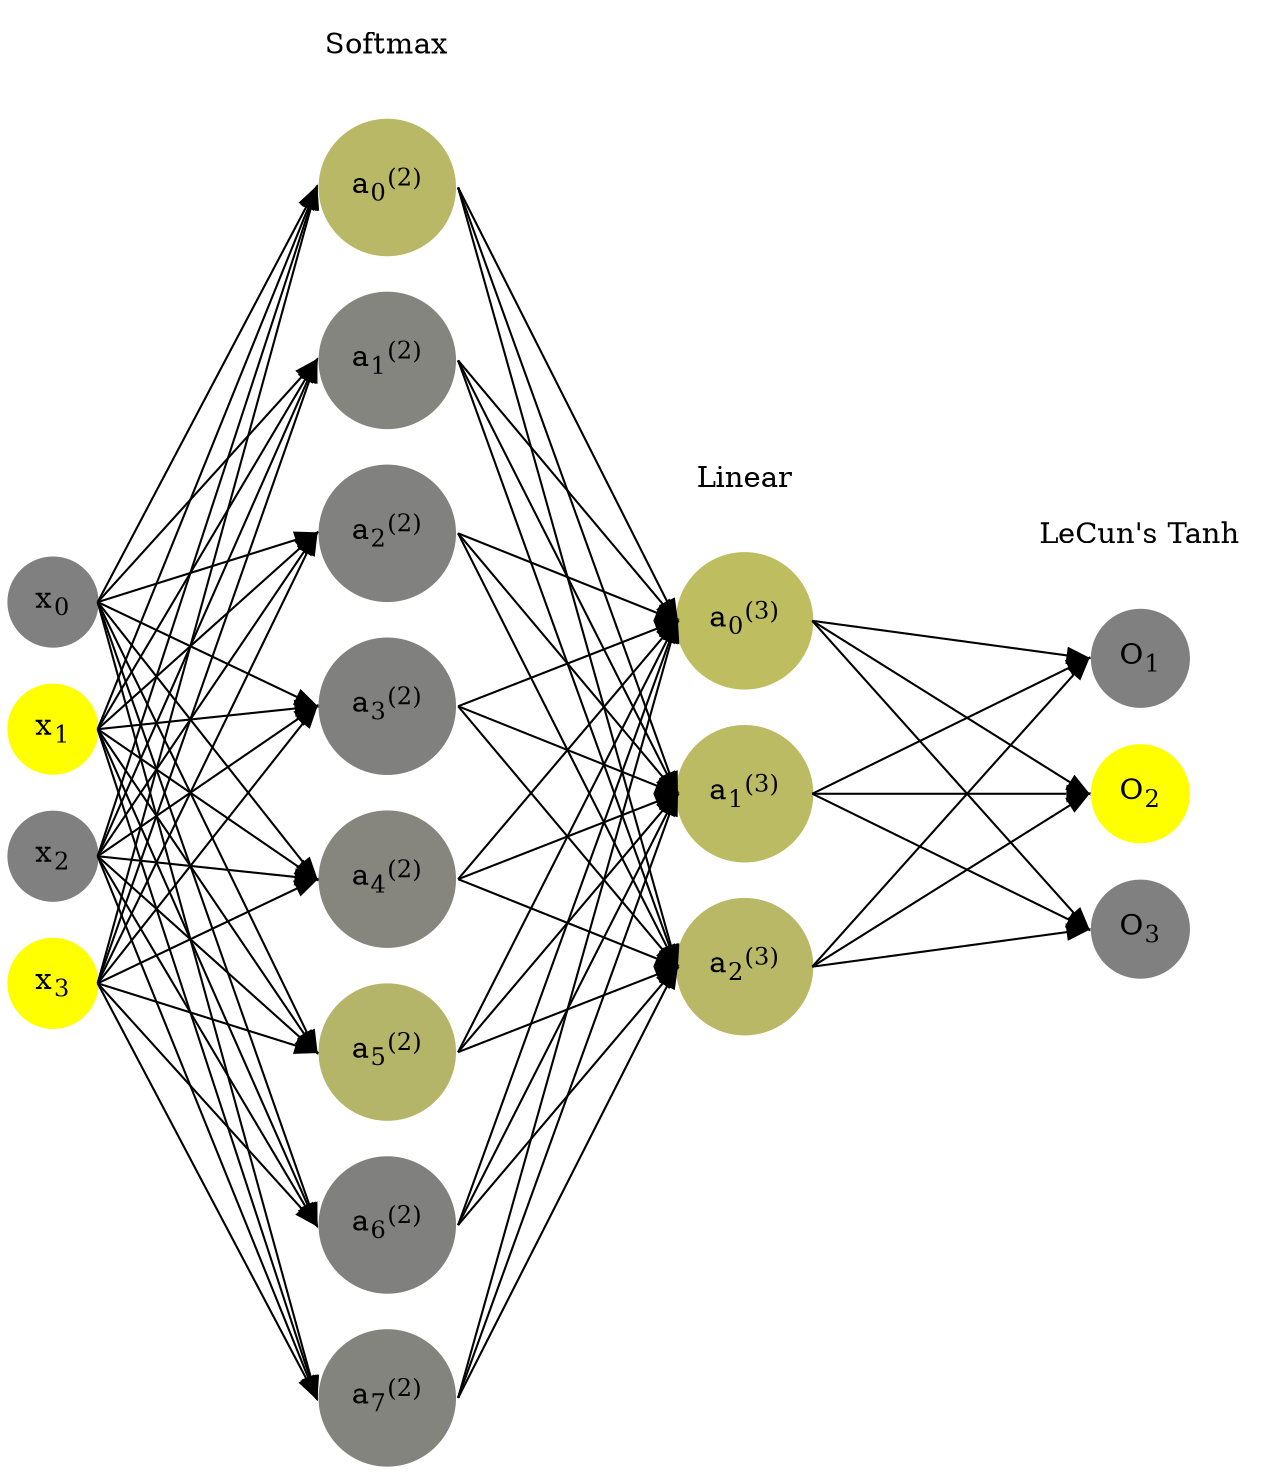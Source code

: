 digraph G {
	rankdir = LR;
	splines=false;
	edge[style=invis];
	ranksep= 1.4;
	{
	node [shape=circle, color="0.1667, 0.0, 0.5", style=filled, fillcolor="0.1667, 0.0, 0.5"];
	x0 [label=<x<sub>0</sub>>];
	}
	{
	node [shape=circle, color="0.1667, 1.0, 1.0", style=filled, fillcolor="0.1667, 1.0, 1.0"];
	x1 [label=<x<sub>1</sub>>];
	}
	{
	node [shape=circle, color="0.1667, 0.0, 0.5", style=filled, fillcolor="0.1667, 0.0, 0.5"];
	x2 [label=<x<sub>2</sub>>];
	}
	{
	node [shape=circle, color="0.1667, 1.0, 1.0", style=filled, fillcolor="0.1667, 1.0, 1.0"];
	x3 [label=<x<sub>3</sub>>];
	}
	{
	node [shape=circle, color="0.1667, 0.439291, 0.719645", style=filled, fillcolor="0.1667, 0.439291, 0.719645"];
	a02 [label=<a<sub>0</sub><sup>(2)</sup>>];
	}
	{
	node [shape=circle, color="0.1667, 0.042980, 0.521490", style=filled, fillcolor="0.1667, 0.042980, 0.521490"];
	a12 [label=<a<sub>1</sub><sup>(2)</sup>>];
	}
	{
	node [shape=circle, color="0.1667, 0.009733, 0.504866", style=filled, fillcolor="0.1667, 0.009733, 0.504866"];
	a22 [label=<a<sub>2</sub><sup>(2)</sup>>];
	}
	{
	node [shape=circle, color="0.1667, 0.003029, 0.501515", style=filled, fillcolor="0.1667, 0.003029, 0.501515"];
	a32 [label=<a<sub>3</sub><sup>(2)</sup>>];
	}
	{
	node [shape=circle, color="0.1667, 0.052170, 0.526085", style=filled, fillcolor="0.1667, 0.052170, 0.526085"];
	a42 [label=<a<sub>4</sub><sup>(2)</sup>>];
	}
	{
	node [shape=circle, color="0.1667, 0.417254, 0.708627", style=filled, fillcolor="0.1667, 0.417254, 0.708627"];
	a52 [label=<a<sub>5</sub><sup>(2)</sup>>];
	}
	{
	node [shape=circle, color="0.1667, 0.001249, 0.500624", style=filled, fillcolor="0.1667, 0.001249, 0.500624"];
	a62 [label=<a<sub>6</sub><sup>(2)</sup>>];
	}
	{
	node [shape=circle, color="0.1667, 0.034294, 0.517147", style=filled, fillcolor="0.1667, 0.034294, 0.517147"];
	a72 [label=<a<sub>7</sub><sup>(2)</sup>>];
	}
	{
	node [shape=circle, color="0.1667, 0.486160, 0.743080", style=filled, fillcolor="0.1667, 0.486160, 0.743080"];
	a03 [label=<a<sub>0</sub><sup>(3)</sup>>];
	}
	{
	node [shape=circle, color="0.1667, 0.462309, 0.731154", style=filled, fillcolor="0.1667, 0.462309, 0.731154"];
	a13 [label=<a<sub>1</sub><sup>(3)</sup>>];
	}
	{
	node [shape=circle, color="0.1667, 0.439066, 0.719533", style=filled, fillcolor="0.1667, 0.439066, 0.719533"];
	a23 [label=<a<sub>2</sub><sup>(3)</sup>>];
	}
	{
	node [shape=circle, color="0.1667, 0.0, 0.5", style=filled, fillcolor="0.1667, 0.0, 0.5"];
	O1 [label=<O<sub>1</sub>>];
	}
	{
	node [shape=circle, color="0.1667, 1.0, 1.0", style=filled, fillcolor="0.1667, 1.0, 1.0"];
	O2 [label=<O<sub>2</sub>>];
	}
	{
	node [shape=circle, color="0.1667, 0.0, 0.5", style=filled, fillcolor="0.1667, 0.0, 0.5"];
	O3 [label=<O<sub>3</sub>>];
	}
	{
	rank=same;
	x0->x1->x2->x3;
	}
	{
	rank=same;
	a02->a12->a22->a32->a42->a52->a62->a72;
	}
	{
	rank=same;
	a03->a13->a23;
	}
	{
	rank=same;
	O1->O2->O3;
	}
	l1 [shape=plaintext,label="Softmax"];
	l1->a02;
	{rank=same; l1;a02};
	l2 [shape=plaintext,label="Linear"];
	l2->a03;
	{rank=same; l2;a03};
	l3 [shape=plaintext,label="LeCun's Tanh"];
	l3->O1;
	{rank=same; l3;O1};
edge[style=solid, tailport=e, headport=w];
	{x0;x1;x2;x3} -> {a02;a12;a22;a32;a42;a52;a62;a72};
	{a02;a12;a22;a32;a42;a52;a62;a72} -> {a03;a13;a23};
	{a03;a13;a23} -> {O1,O2,O3};
}